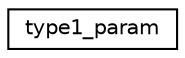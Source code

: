 digraph "Graphical Class Hierarchy"
{
 // LATEX_PDF_SIZE
  edge [fontname="Helvetica",fontsize="10",labelfontname="Helvetica",labelfontsize="10"];
  node [fontname="Helvetica",fontsize="10",shape=record];
  rankdir="LR";
  Node0 [label="type1_param",height=0.2,width=0.4,color="black", fillcolor="white", style="filled",URL="$structtype1__param.html",tooltip=" "];
}
